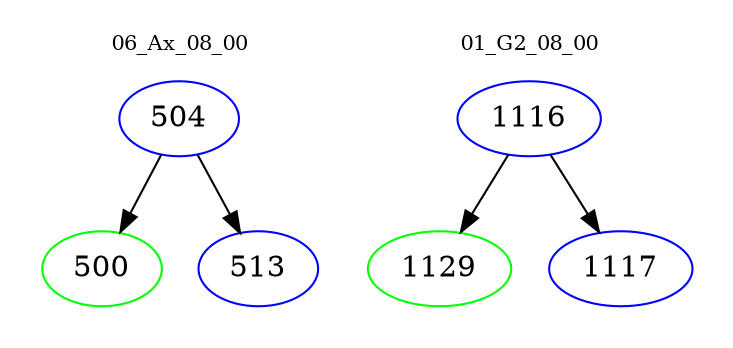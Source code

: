 digraph{
subgraph cluster_0 {
color = white
label = "06_Ax_08_00";
fontsize=10;
T0_504 [label="504", color="blue"]
T0_504 -> T0_500 [color="black"]
T0_500 [label="500", color="green"]
T0_504 -> T0_513 [color="black"]
T0_513 [label="513", color="blue"]
}
subgraph cluster_1 {
color = white
label = "01_G2_08_00";
fontsize=10;
T1_1116 [label="1116", color="blue"]
T1_1116 -> T1_1129 [color="black"]
T1_1129 [label="1129", color="green"]
T1_1116 -> T1_1117 [color="black"]
T1_1117 [label="1117", color="blue"]
}
}
